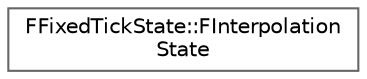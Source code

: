 digraph "Graphical Class Hierarchy"
{
 // INTERACTIVE_SVG=YES
 // LATEX_PDF_SIZE
  bgcolor="transparent";
  edge [fontname=Helvetica,fontsize=10,labelfontname=Helvetica,labelfontsize=10];
  node [fontname=Helvetica,fontsize=10,shape=box,height=0.2,width=0.4];
  rankdir="LR";
  Node0 [id="Node000000",label="FFixedTickState::FInterpolation\lState",height=0.2,width=0.4,color="grey40", fillcolor="white", style="filled",URL="$d8/de8/structFFixedTickState_1_1FInterpolationState.html",tooltip=" "];
}
